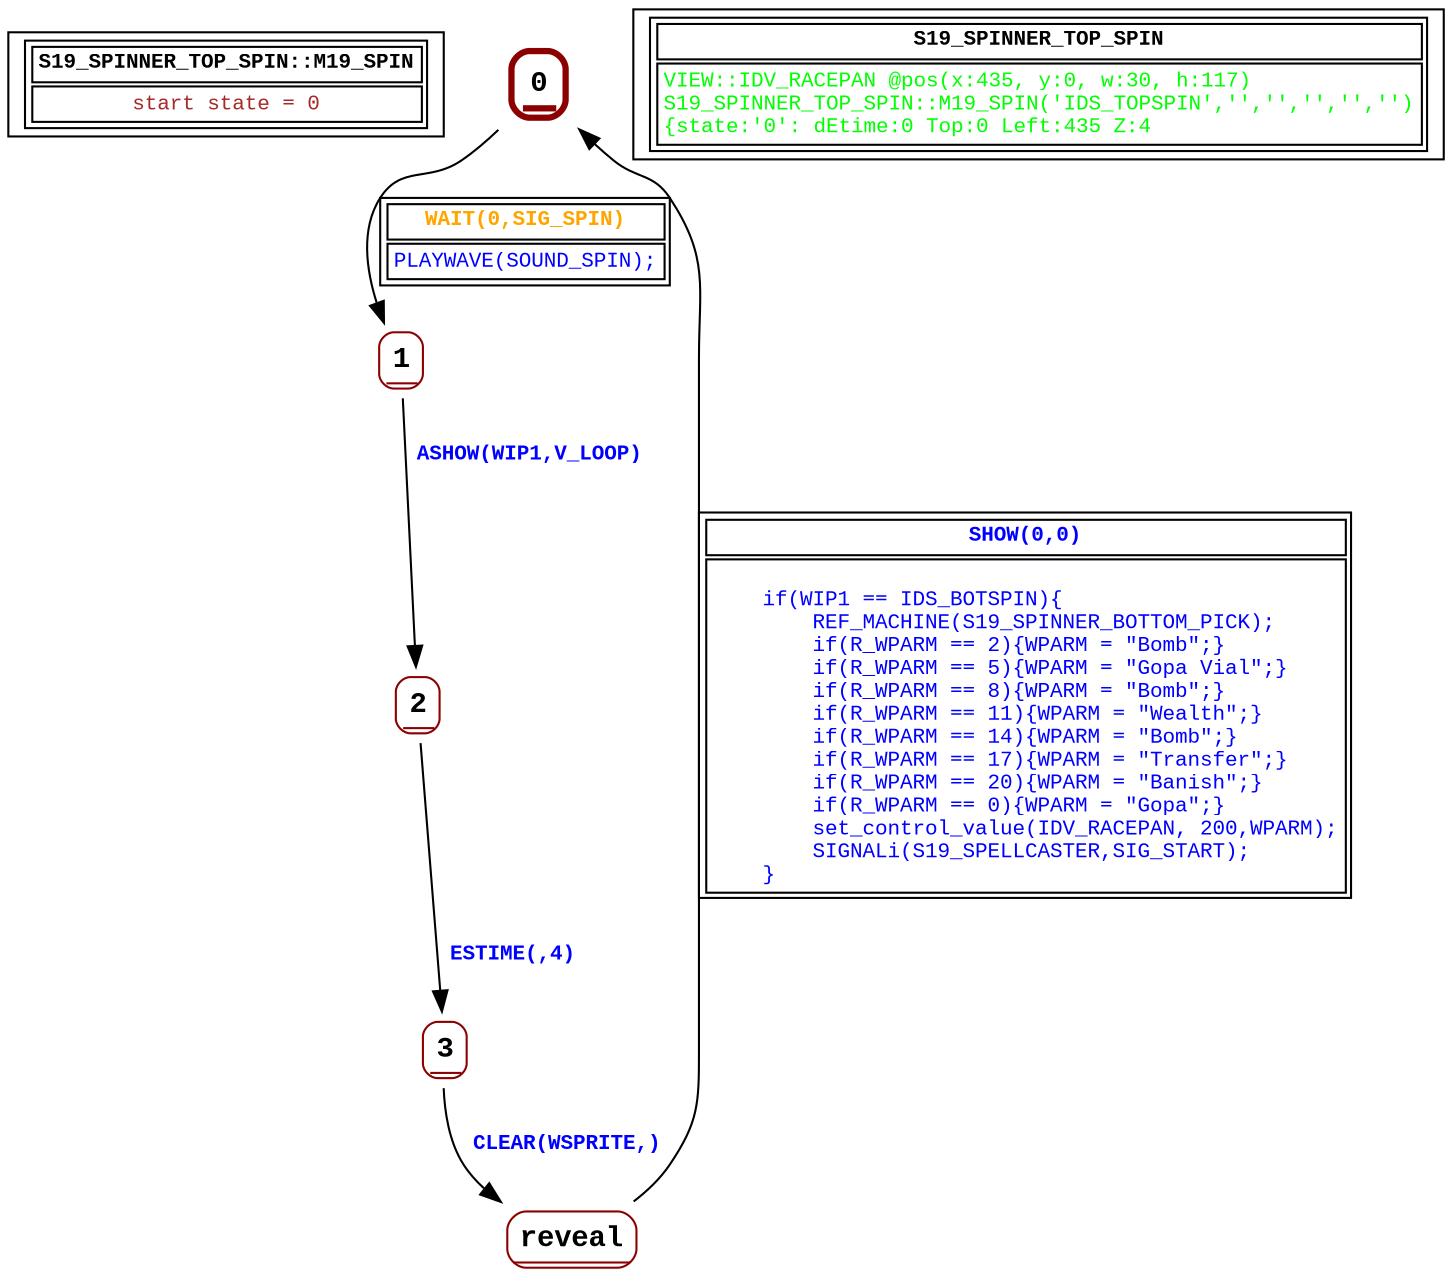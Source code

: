 digraph Automaton {
 fontname="Courier New"
	node [shape=oval, fontname="Courier New"];
	filename[shape = record, fontsize=10, label=< <table border="1"><tr><td><b>S19_SPINNER_TOP_SPIN::M19_SPIN<br align="left"/></b></td></tr>
<tr><td><font point-size="10" color ="brown">start state = 0<br align="left"/></font></td></tr></table>>
];
	0[shape = none, fontsize=14, label=< <table border="3" color="darkred" style="rounded"><tr><td sides="b"><b>0<br align="left"/></b></td></tr>
</table>>];
"0" -> "1" [fontcolor=orange,fontsize=10,fontname="Courier New", label=< <table border="1"><tr><td><b>WAIT(0,SIG_SPIN)<br align="left"/></b></td></tr>
<tr><td><font point-size="10" color ="blue">PLAYWAVE(SOUND_SPIN);<br align="left"/></font></td></tr></table>>
];
	1[shape = none, fontsize=14, label=< <table border="1" color="darkred" style="rounded"><tr><td sides="b"><b>1<br align="left"/></b></td></tr>
</table>>];
"1" -> "2" [fontcolor=blue,fontsize=10,fontname="Courier New", label=< <table border="0"><tr><td><b>ASHOW(WIP1,V_LOOP)<br align="left"/></b></td></tr>
</table>>
];
	2[shape = none, fontsize=14, label=< <table border="1" color="darkred" style="rounded"><tr><td sides="b"><b>2<br align="left"/></b></td></tr>
</table>>];
"2" -> "3" [fontcolor=blue,fontsize=10,fontname="Courier New", label=< <table border="0"><tr><td><b>ESTIME(,4)<br align="left"/></b></td></tr>
</table>>
];
	3[shape = none, fontsize=14, label=< <table border="1" color="darkred" style="rounded"><tr><td sides="b"><b>3<br align="left"/></b></td></tr>
</table>>];
"3" -> "reveal" [fontcolor=blue,fontsize=10,fontname="Courier New", label=< <table border="0"><tr><td><b>CLEAR(WSPRITE,)<br align="left"/></b></td></tr>
</table>>
];
	reveal[shape = none, fontsize=14, label=< <table border="1" color="darkred" style="rounded"><tr><td sides="b"><b>reveal<br align="left"/></b></td></tr>
</table>>];
"reveal" -> "0" [fontcolor=blue,fontsize=10,fontname="Courier New", label=< <table border="1"><tr><td><b>SHOW(0,0)<br align="left"/></b></td></tr>
<tr><td><font point-size="10" color ="blue">   <br align="left"/>    if(WIP1 == IDS_BOTSPIN)&#123;<br align="left"/>        REF_MACHINE(S19_SPINNER_BOTTOM_PICK);<br align="left"/>        if(R_WPARM == 2)&#123;WPARM = &quot;Bomb&quot;;&#125;<br align="left"/>        if(R_WPARM == 5)&#123;WPARM = &quot;Gopa Vial&quot;;&#125;<br align="left"/>        if(R_WPARM == 8)&#123;WPARM = &quot;Bomb&quot;;&#125;<br align="left"/>        if(R_WPARM == 11)&#123;WPARM = &quot;Wealth&quot;;&#125;<br align="left"/>        if(R_WPARM == 14)&#123;WPARM = &quot;Bomb&quot;;&#125;<br align="left"/>        if(R_WPARM == 17)&#123;WPARM = &quot;Transfer&quot;;&#125;<br align="left"/>        if(R_WPARM == 20)&#123;WPARM = &quot;Banish&quot;;&#125;<br align="left"/>        if(R_WPARM == 0)&#123;WPARM = &quot;Gopa&quot;;&#125;<br align="left"/>        set_control_value(IDV_RACEPAN, 200,WPARM);<br align="left"/>        SIGNALi(S19_SPELLCASTER,SIG_START);<br align="left"/>    &#125;<br align="left"/></font></td></tr></table>>
];
	status[shape = record, fontsize=10, label=< <table border="1"><tr><td><b>S19_SPINNER_TOP_SPIN<br align="left"/></b></td></tr>
<tr><td><font point-size="10" color ="green">VIEW::IDV_RACEPAN @pos(x:435, y:0, w:30, h:117)<br align="left"/>S19_SPINNER_TOP_SPIN::M19_SPIN(&apos;IDS_TOPSPIN&apos;,&apos;&apos;,&apos;&apos;,&apos;&apos;,&apos;&apos;,&apos;&apos;)<br align="left"/>			&#123;state:&apos;0&apos;: dEtime:0 Top:0 Left:435 Z:4<br align="left"/></font></td></tr></table>>
];
}
